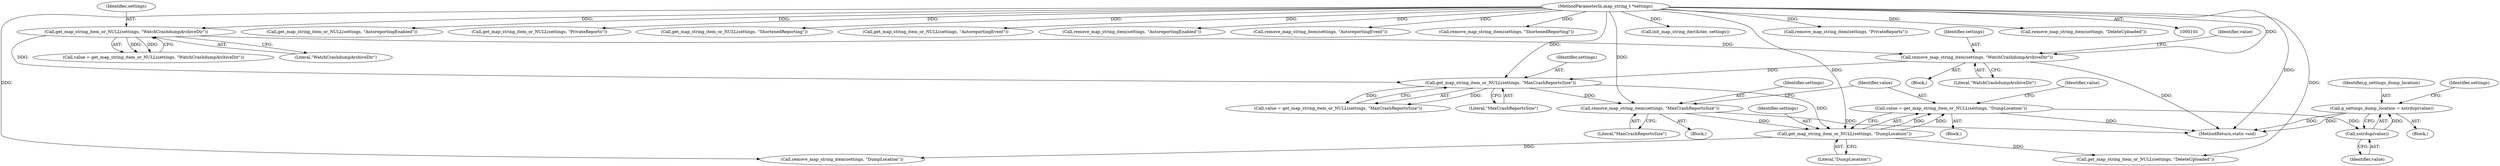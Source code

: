 digraph "0_abrt_8939398b82006ba1fec4ed491339fc075f43fc7c_2@API" {
"1000175" [label="(Call,g_settings_dump_location = xstrdup(value))"];
"1000177" [label="(Call,xstrdup(value))"];
"1000167" [label="(Call,value = get_map_string_item_or_NULL(settings, \"DumpLocation\"))"];
"1000169" [label="(Call,get_map_string_item_or_NULL(settings, \"DumpLocation\"))"];
"1000123" [label="(Call,get_map_string_item_or_NULL(settings, \"MaxCrashReportsSize\"))"];
"1000118" [label="(Call,remove_map_string_item(settings, \"WatchCrashdumpArchiveDir\"))"];
"1000108" [label="(Call,get_map_string_item_or_NULL(settings, \"WatchCrashdumpArchiveDir\"))"];
"1000102" [label="(MethodParameterIn,map_string_t *settings)"];
"1000164" [label="(Call,remove_map_string_item(settings, \"MaxCrashReportsSize\"))"];
"1000173" [label="(Identifier,value)"];
"1000204" [label="(Call,get_map_string_item_or_NULL(settings, \"AutoreportingEnabled\"))"];
"1000258" [label="(Call,get_map_string_item_or_NULL(settings, \"PrivateReports\"))"];
"1000124" [label="(Identifier,settings)"];
"1000177" [label="(Call,xstrdup(value))"];
"1000239" [label="(Call,get_map_string_item_or_NULL(settings, \"ShortenedReporting\"))"];
"1000128" [label="(Block,)"];
"1000168" [label="(Identifier,value)"];
"1000118" [label="(Call,remove_map_string_item(settings, \"WatchCrashdumpArchiveDir\"))"];
"1000123" [label="(Call,get_map_string_item_or_NULL(settings, \"MaxCrashReportsSize\"))"];
"1000125" [label="(Literal,\"MaxCrashReportsSize\")"];
"1000166" [label="(Literal,\"MaxCrashReportsSize\")"];
"1000164" [label="(Call,remove_map_string_item(settings, \"MaxCrashReportsSize\"))"];
"1000174" [label="(Block,)"];
"1000119" [label="(Identifier,settings)"];
"1000120" [label="(Literal,\"WatchCrashdumpArchiveDir\")"];
"1000110" [label="(Literal,\"WatchCrashdumpArchiveDir\")"];
"1000219" [label="(Call,get_map_string_item_or_NULL(settings, \"AutoreportingEvent\"))"];
"1000171" [label="(Literal,\"DumpLocation\")"];
"1000214" [label="(Call,remove_map_string_item(settings, \"AutoreportingEnabled\"))"];
"1000108" [label="(Call,get_map_string_item_or_NULL(settings, \"WatchCrashdumpArchiveDir\"))"];
"1000178" [label="(Identifier,value)"];
"1000229" [label="(Call,remove_map_string_item(settings, \"AutoreportingEvent\"))"];
"1000189" [label="(Call,get_map_string_item_or_NULL(settings, \"DeleteUploaded\"))"];
"1000176" [label="(Identifier,g_settings_dump_location)"];
"1000249" [label="(Call,remove_map_string_item(settings, \"ShortenedReporting\"))"];
"1000170" [label="(Identifier,settings)"];
"1000290" [label="(MethodReturn,static void)"];
"1000121" [label="(Call,value = get_map_string_item_or_NULL(settings, \"MaxCrashReportsSize\"))"];
"1000106" [label="(Call,value = get_map_string_item_or_NULL(settings, \"WatchCrashdumpArchiveDir\"))"];
"1000273" [label="(Call,init_map_string_iter(&iter, settings))"];
"1000175" [label="(Call,g_settings_dump_location = xstrdup(value))"];
"1000180" [label="(Identifier,settings)"];
"1000102" [label="(MethodParameterIn,map_string_t *settings)"];
"1000113" [label="(Block,)"];
"1000109" [label="(Identifier,settings)"];
"1000268" [label="(Call,remove_map_string_item(settings, \"PrivateReports\"))"];
"1000122" [label="(Identifier,value)"];
"1000179" [label="(Call,remove_map_string_item(settings, \"DumpLocation\"))"];
"1000167" [label="(Call,value = get_map_string_item_or_NULL(settings, \"DumpLocation\"))"];
"1000104" [label="(Block,)"];
"1000199" [label="(Call,remove_map_string_item(settings, \"DeleteUploaded\"))"];
"1000169" [label="(Call,get_map_string_item_or_NULL(settings, \"DumpLocation\"))"];
"1000165" [label="(Identifier,settings)"];
"1000175" -> "1000174"  [label="AST: "];
"1000175" -> "1000177"  [label="CFG: "];
"1000176" -> "1000175"  [label="AST: "];
"1000177" -> "1000175"  [label="AST: "];
"1000180" -> "1000175"  [label="CFG: "];
"1000175" -> "1000290"  [label="DDG: "];
"1000175" -> "1000290"  [label="DDG: "];
"1000177" -> "1000175"  [label="DDG: "];
"1000177" -> "1000178"  [label="CFG: "];
"1000178" -> "1000177"  [label="AST: "];
"1000167" -> "1000177"  [label="DDG: "];
"1000167" -> "1000104"  [label="AST: "];
"1000167" -> "1000169"  [label="CFG: "];
"1000168" -> "1000167"  [label="AST: "];
"1000169" -> "1000167"  [label="AST: "];
"1000173" -> "1000167"  [label="CFG: "];
"1000167" -> "1000290"  [label="DDG: "];
"1000169" -> "1000167"  [label="DDG: "];
"1000169" -> "1000167"  [label="DDG: "];
"1000169" -> "1000171"  [label="CFG: "];
"1000170" -> "1000169"  [label="AST: "];
"1000171" -> "1000169"  [label="AST: "];
"1000123" -> "1000169"  [label="DDG: "];
"1000164" -> "1000169"  [label="DDG: "];
"1000102" -> "1000169"  [label="DDG: "];
"1000169" -> "1000179"  [label="DDG: "];
"1000169" -> "1000189"  [label="DDG: "];
"1000123" -> "1000121"  [label="AST: "];
"1000123" -> "1000125"  [label="CFG: "];
"1000124" -> "1000123"  [label="AST: "];
"1000125" -> "1000123"  [label="AST: "];
"1000121" -> "1000123"  [label="CFG: "];
"1000123" -> "1000121"  [label="DDG: "];
"1000123" -> "1000121"  [label="DDG: "];
"1000118" -> "1000123"  [label="DDG: "];
"1000108" -> "1000123"  [label="DDG: "];
"1000102" -> "1000123"  [label="DDG: "];
"1000123" -> "1000164"  [label="DDG: "];
"1000118" -> "1000113"  [label="AST: "];
"1000118" -> "1000120"  [label="CFG: "];
"1000119" -> "1000118"  [label="AST: "];
"1000120" -> "1000118"  [label="AST: "];
"1000122" -> "1000118"  [label="CFG: "];
"1000118" -> "1000290"  [label="DDG: "];
"1000108" -> "1000118"  [label="DDG: "];
"1000102" -> "1000118"  [label="DDG: "];
"1000108" -> "1000106"  [label="AST: "];
"1000108" -> "1000110"  [label="CFG: "];
"1000109" -> "1000108"  [label="AST: "];
"1000110" -> "1000108"  [label="AST: "];
"1000106" -> "1000108"  [label="CFG: "];
"1000108" -> "1000106"  [label="DDG: "];
"1000108" -> "1000106"  [label="DDG: "];
"1000102" -> "1000108"  [label="DDG: "];
"1000102" -> "1000101"  [label="AST: "];
"1000102" -> "1000290"  [label="DDG: "];
"1000102" -> "1000164"  [label="DDG: "];
"1000102" -> "1000179"  [label="DDG: "];
"1000102" -> "1000189"  [label="DDG: "];
"1000102" -> "1000199"  [label="DDG: "];
"1000102" -> "1000204"  [label="DDG: "];
"1000102" -> "1000214"  [label="DDG: "];
"1000102" -> "1000219"  [label="DDG: "];
"1000102" -> "1000229"  [label="DDG: "];
"1000102" -> "1000239"  [label="DDG: "];
"1000102" -> "1000249"  [label="DDG: "];
"1000102" -> "1000258"  [label="DDG: "];
"1000102" -> "1000268"  [label="DDG: "];
"1000102" -> "1000273"  [label="DDG: "];
"1000164" -> "1000128"  [label="AST: "];
"1000164" -> "1000166"  [label="CFG: "];
"1000165" -> "1000164"  [label="AST: "];
"1000166" -> "1000164"  [label="AST: "];
"1000168" -> "1000164"  [label="CFG: "];
"1000164" -> "1000290"  [label="DDG: "];
}
